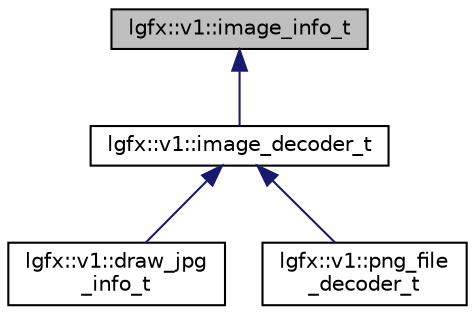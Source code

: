 digraph "lgfx::v1::image_info_t"
{
 // LATEX_PDF_SIZE
  edge [fontname="Helvetica",fontsize="10",labelfontname="Helvetica",labelfontsize="10"];
  node [fontname="Helvetica",fontsize="10",shape=record];
  Node1 [label="lgfx::v1::image_info_t",height=0.2,width=0.4,color="black", fillcolor="grey75", style="filled", fontcolor="black",tooltip=" "];
  Node1 -> Node2 [dir="back",color="midnightblue",fontsize="10",style="solid",fontname="Helvetica"];
  Node2 [label="lgfx::v1::image_decoder_t",height=0.2,width=0.4,color="black", fillcolor="white", style="filled",URL="$d1/d92/structlgfx_1_1v1_1_1image__decoder__t.html",tooltip=" "];
  Node2 -> Node3 [dir="back",color="midnightblue",fontsize="10",style="solid",fontname="Helvetica"];
  Node3 [label="lgfx::v1::draw_jpg\l_info_t",height=0.2,width=0.4,color="black", fillcolor="white", style="filled",URL="$d7/d07/structlgfx_1_1v1_1_1draw__jpg__info__t.html",tooltip=" "];
  Node2 -> Node4 [dir="back",color="midnightblue",fontsize="10",style="solid",fontname="Helvetica"];
  Node4 [label="lgfx::v1::png_file\l_decoder_t",height=0.2,width=0.4,color="black", fillcolor="white", style="filled",URL="$dd/d7c/structlgfx_1_1v1_1_1png__file__decoder__t.html",tooltip=" "];
}
